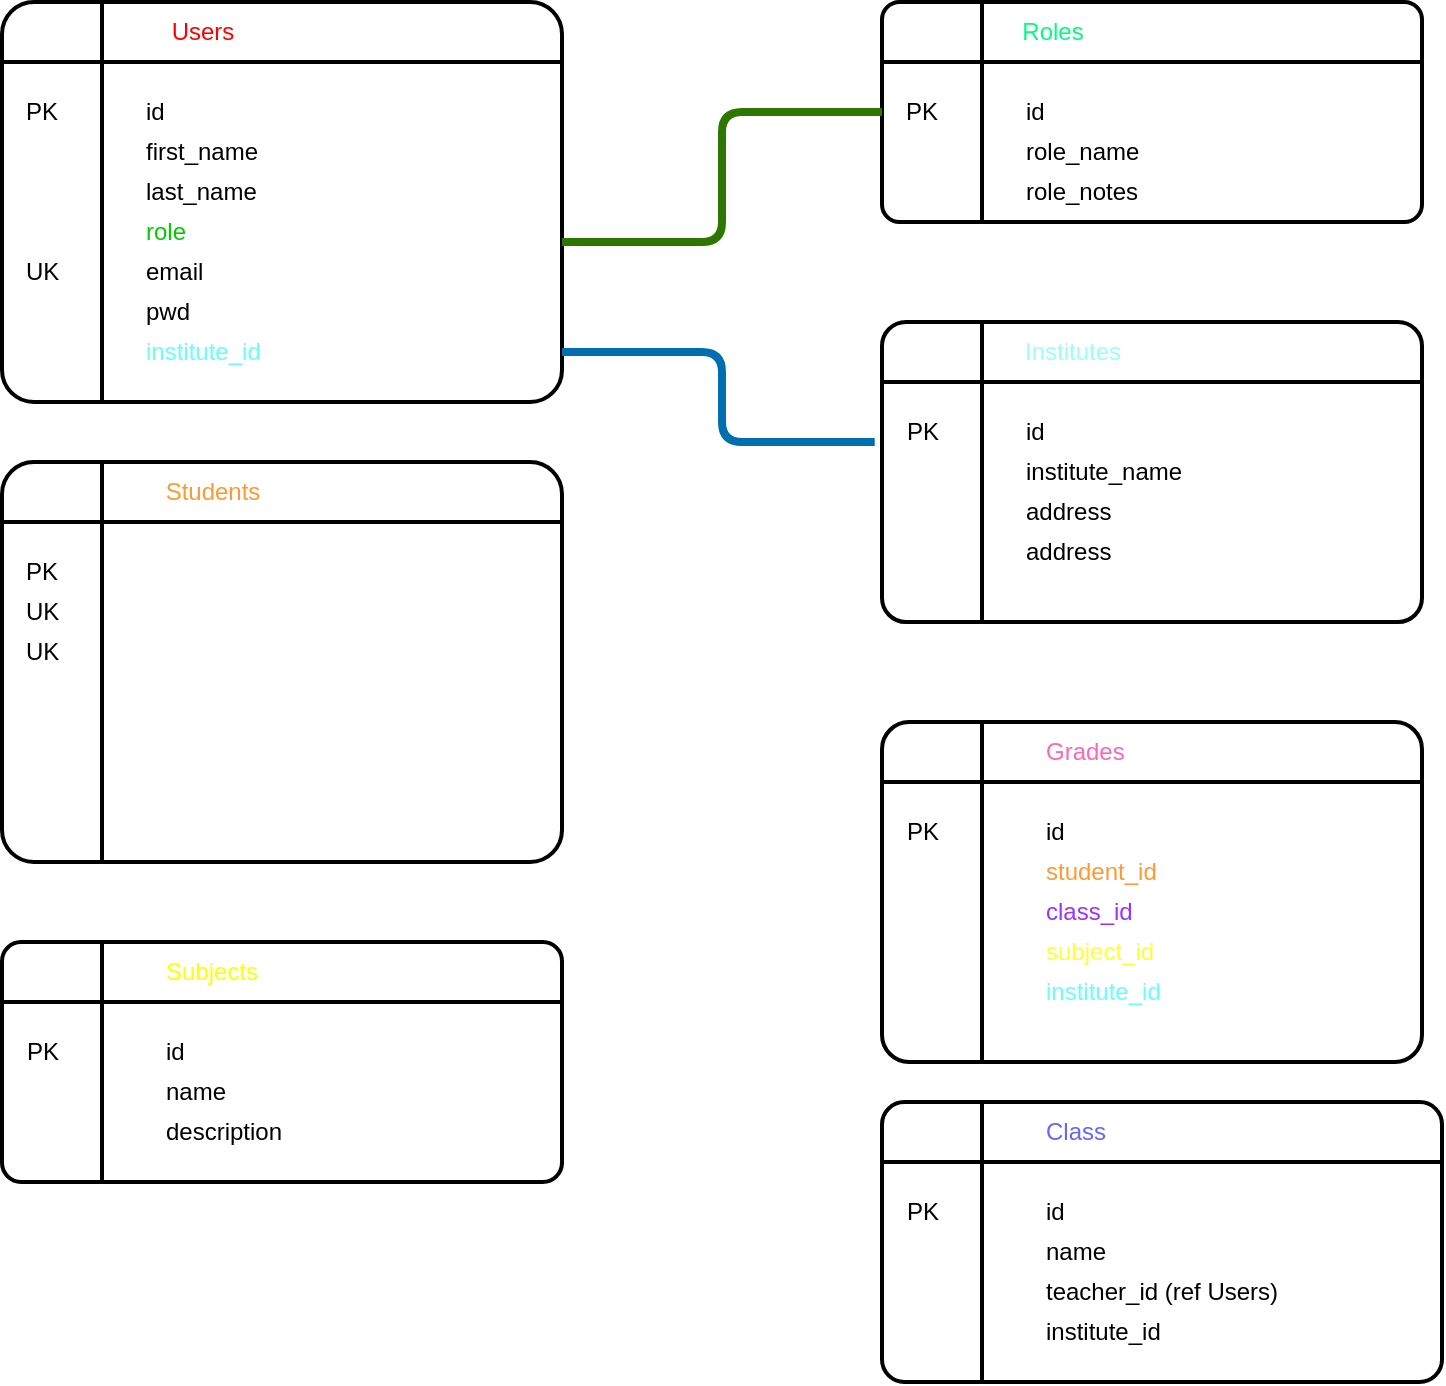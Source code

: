 <mxfile>
    <diagram id="G3K9V7yars6c8M6_RZum" name="Page-1">
        <mxGraphModel dx="1047" dy="491" grid="1" gridSize="10" guides="1" tooltips="1" connect="1" arrows="1" fold="1" page="1" pageScale="1" pageWidth="850" pageHeight="1100" math="0" shadow="0">
            <root>
                <mxCell id="0"/>
                <mxCell id="1" parent="0"/>
                <mxCell id="2" value="" style="shape=internalStorage;whiteSpace=wrap;html=1;dx=50;dy=30;rounded=1;arcSize=8;strokeWidth=2;" vertex="1" parent="1">
                    <mxGeometry x="40" y="40" width="280" height="200" as="geometry"/>
                </mxCell>
                <mxCell id="3" value="Users" style="text;html=1;align=center;verticalAlign=middle;resizable=0;points=[];autosize=1;strokeColor=none;fillColor=none;fontColor=#FF0000;" vertex="1" parent="1">
                    <mxGeometry x="100" y="40" width="80" height="30" as="geometry"/>
                </mxCell>
                <mxCell id="4" value="id" style="text;html=1;align=left;verticalAlign=middle;resizable=0;points=[];autosize=1;strokeColor=none;fillColor=none;" vertex="1" parent="1">
                    <mxGeometry x="110" y="80" width="30" height="30" as="geometry"/>
                </mxCell>
                <mxCell id="5" value="first_name" style="text;html=1;align=left;verticalAlign=middle;resizable=0;points=[];autosize=1;strokeColor=none;fillColor=none;" vertex="1" parent="1">
                    <mxGeometry x="110" y="100" width="80" height="30" as="geometry"/>
                </mxCell>
                <mxCell id="6" value="last_name" style="text;html=1;align=left;verticalAlign=middle;resizable=0;points=[];autosize=1;strokeColor=none;fillColor=none;" vertex="1" parent="1">
                    <mxGeometry x="110" y="120" width="80" height="30" as="geometry"/>
                </mxCell>
                <mxCell id="8" value="role" style="text;html=1;align=left;verticalAlign=middle;resizable=0;points=[];autosize=1;fillColor=none;fontColor=#00CC00;" vertex="1" parent="1">
                    <mxGeometry x="110" y="140" width="40" height="30" as="geometry"/>
                </mxCell>
                <mxCell id="10" value="PK" style="text;html=1;align=left;verticalAlign=middle;resizable=0;points=[];autosize=1;strokeColor=none;fillColor=none;" vertex="1" parent="1">
                    <mxGeometry x="50" y="80" width="40" height="30" as="geometry"/>
                </mxCell>
                <mxCell id="11" value="email" style="text;html=1;align=left;verticalAlign=middle;resizable=0;points=[];autosize=1;strokeColor=none;fillColor=none;" vertex="1" parent="1">
                    <mxGeometry x="110" y="160" width="50" height="30" as="geometry"/>
                </mxCell>
                <mxCell id="12" value="pwd" style="text;html=1;align=left;verticalAlign=middle;resizable=0;points=[];autosize=1;strokeColor=none;fillColor=none;" vertex="1" parent="1">
                    <mxGeometry x="110" y="180" width="50" height="30" as="geometry"/>
                </mxCell>
                <mxCell id="13" value="UK" style="text;html=1;align=left;verticalAlign=middle;resizable=0;points=[];autosize=1;strokeColor=none;fillColor=none;" vertex="1" parent="1">
                    <mxGeometry x="50" y="160" width="40" height="30" as="geometry"/>
                </mxCell>
                <mxCell id="14" value="" style="shape=internalStorage;whiteSpace=wrap;html=1;dx=50;dy=30;rounded=1;arcSize=8;strokeWidth=2;" vertex="1" parent="1">
                    <mxGeometry x="480" y="40" width="270" height="110" as="geometry"/>
                </mxCell>
                <mxCell id="15" value="Roles" style="text;html=1;align=center;verticalAlign=middle;resizable=0;points=[];autosize=1;strokeColor=none;fillColor=none;fontColor=#00FF80;" vertex="1" parent="1">
                    <mxGeometry x="540" y="40" width="50" height="30" as="geometry"/>
                </mxCell>
                <mxCell id="16" value="id" style="text;html=1;align=left;verticalAlign=middle;resizable=0;points=[];autosize=1;strokeColor=none;fillColor=none;" vertex="1" parent="1">
                    <mxGeometry x="550" y="80" width="30" height="30" as="geometry"/>
                </mxCell>
                <mxCell id="21" value="PK" style="text;html=1;align=left;verticalAlign=middle;resizable=0;points=[];autosize=1;strokeColor=none;fillColor=none;" vertex="1" parent="1">
                    <mxGeometry x="490" y="80" width="40" height="30" as="geometry"/>
                </mxCell>
                <mxCell id="25" value="role_name" style="text;html=1;align=left;verticalAlign=middle;resizable=0;points=[];autosize=1;strokeColor=none;fillColor=none;" vertex="1" parent="1">
                    <mxGeometry x="550" y="100" width="80" height="30" as="geometry"/>
                </mxCell>
                <mxCell id="26" value="role_notes" style="text;html=1;align=left;verticalAlign=middle;resizable=0;points=[];autosize=1;strokeColor=none;fillColor=none;" vertex="1" parent="1">
                    <mxGeometry x="550" y="120" width="80" height="30" as="geometry"/>
                </mxCell>
                <mxCell id="27" value="" style="endArrow=none;html=1;fontColor=#66FF66;entryX=0;entryY=0.5;entryDx=0;entryDy=0;fillColor=#60a917;strokeColor=#2D7600;strokeWidth=4;" edge="1" parent="1" target="14">
                    <mxGeometry width="50" height="50" relative="1" as="geometry">
                        <mxPoint x="320" y="160" as="sourcePoint"/>
                        <mxPoint x="400" y="90" as="targetPoint"/>
                        <Array as="points">
                            <mxPoint x="400" y="160"/>
                            <mxPoint x="400" y="95"/>
                        </Array>
                    </mxGeometry>
                </mxCell>
                <mxCell id="54" value="" style="shape=internalStorage;whiteSpace=wrap;html=1;dx=50;dy=30;rounded=1;arcSize=8;strokeWidth=2;" vertex="1" parent="1">
                    <mxGeometry x="480" y="200" width="270" height="150" as="geometry"/>
                </mxCell>
                <mxCell id="55" value="Institutes" style="text;html=1;align=center;verticalAlign=middle;resizable=0;points=[];autosize=1;strokeColor=none;fillColor=none;fontColor=#99FFFF;" vertex="1" parent="1">
                    <mxGeometry x="540" y="200" width="70" height="30" as="geometry"/>
                </mxCell>
                <mxCell id="56" value="id" style="text;html=1;align=left;verticalAlign=middle;resizable=0;points=[];autosize=1;strokeColor=none;fillColor=none;" vertex="1" parent="1">
                    <mxGeometry x="550" y="240" width="30" height="30" as="geometry"/>
                </mxCell>
                <mxCell id="57" value="PK" style="text;html=1;align=center;verticalAlign=middle;resizable=0;points=[];autosize=1;strokeColor=none;fillColor=none;" vertex="1" parent="1">
                    <mxGeometry x="480" y="240" width="40" height="30" as="geometry"/>
                </mxCell>
                <mxCell id="58" value="institute_name" style="text;html=1;align=left;verticalAlign=middle;resizable=0;points=[];autosize=1;strokeColor=none;fillColor=none;" vertex="1" parent="1">
                    <mxGeometry x="550" y="260" width="100" height="30" as="geometry"/>
                </mxCell>
                <mxCell id="59" value="address" style="text;html=1;align=left;verticalAlign=middle;resizable=0;points=[];autosize=1;strokeColor=none;fillColor=none;" vertex="1" parent="1">
                    <mxGeometry x="550" y="280" width="70" height="30" as="geometry"/>
                </mxCell>
                <mxCell id="60" value="address" style="text;html=1;align=left;verticalAlign=middle;resizable=0;points=[];autosize=1;strokeColor=none;fillColor=none;" vertex="1" parent="1">
                    <mxGeometry x="550" y="300" width="70" height="30" as="geometry"/>
                </mxCell>
                <mxCell id="61" value="" style="shape=internalStorage;whiteSpace=wrap;html=1;dx=50;dy=30;rounded=1;arcSize=8;strokeWidth=2;fontColor=#FF0000;fillColor=none;" vertex="1" parent="1">
                    <mxGeometry x="40" y="270" width="280" height="200" as="geometry"/>
                </mxCell>
                <mxCell id="62" value="id" style="text;html=1;align=center;verticalAlign=middle;resizable=0;points=[];autosize=1;strokeColor=none;fillColor=none;fontColor=#FFFFFF;" vertex="1" parent="1">
                    <mxGeometry x="110" y="310" width="30" height="30" as="geometry"/>
                </mxCell>
                <mxCell id="63" value="first_name" style="text;html=1;align=center;verticalAlign=middle;resizable=0;points=[];autosize=1;strokeColor=none;fillColor=none;fontColor=#FFFFFF;" vertex="1" parent="1">
                    <mxGeometry x="110" y="330" width="80" height="30" as="geometry"/>
                </mxCell>
                <mxCell id="64" value="last_name" style="text;html=1;align=left;verticalAlign=middle;resizable=0;points=[];autosize=1;strokeColor=none;fillColor=none;fontColor=#FFFFFF;" vertex="1" parent="1">
                    <mxGeometry x="120" y="350" width="80" height="30" as="geometry"/>
                </mxCell>
                <mxCell id="65" value="email" style="text;html=1;align=left;verticalAlign=middle;resizable=0;points=[];autosize=1;strokeColor=none;fillColor=none;fontColor=#FFFFFF;" vertex="1" parent="1">
                    <mxGeometry x="120" y="370" width="50" height="30" as="geometry"/>
                </mxCell>
                <mxCell id="66" value="pwd" style="text;html=1;align=left;verticalAlign=middle;resizable=0;points=[];autosize=1;strokeColor=none;fillColor=none;fontColor=#FFFFFF;" vertex="1" parent="1">
                    <mxGeometry x="120" y="390" width="50" height="30" as="geometry"/>
                </mxCell>
                <mxCell id="67" value="phone" style="text;html=1;align=left;verticalAlign=middle;resizable=0;points=[];autosize=1;strokeColor=none;fillColor=none;fontColor=#FFFFFF;" vertex="1" parent="1">
                    <mxGeometry x="120" y="410" width="60" height="30" as="geometry"/>
                </mxCell>
                <mxCell id="68" value="class_id" style="text;html=1;align=left;verticalAlign=middle;resizable=0;points=[];autosize=1;strokeColor=none;fillColor=none;fontColor=#FFFFFF;" vertex="1" parent="1">
                    <mxGeometry x="120" y="430" width="70" height="30" as="geometry"/>
                </mxCell>
                <mxCell id="69" value="PK" style="text;html=1;align=left;verticalAlign=middle;resizable=0;points=[];autosize=1;strokeColor=none;fillColor=none;" vertex="1" parent="1">
                    <mxGeometry x="50" y="310" width="40" height="30" as="geometry"/>
                </mxCell>
                <mxCell id="70" value="UK" style="text;html=1;align=left;verticalAlign=middle;resizable=0;points=[];autosize=1;strokeColor=none;fillColor=none;" vertex="1" parent="1">
                    <mxGeometry x="50" y="350" width="40" height="30" as="geometry"/>
                </mxCell>
                <mxCell id="71" value="UK" style="text;html=1;align=left;verticalAlign=middle;resizable=0;points=[];autosize=1;strokeColor=none;fillColor=none;" vertex="1" parent="1">
                    <mxGeometry x="50" y="330" width="40" height="30" as="geometry"/>
                </mxCell>
                <mxCell id="72" value="Students" style="text;html=1;align=center;verticalAlign=middle;resizable=0;points=[];autosize=1;strokeColor=none;fillColor=none;fontColor=#FF9933;" vertex="1" parent="1">
                    <mxGeometry x="110" y="270" width="70" height="30" as="geometry"/>
                </mxCell>
                <mxCell id="73" value="institute_id" style="text;html=1;align=left;verticalAlign=middle;resizable=0;points=[];autosize=1;strokeColor=none;fillColor=none;fontColor=#66FFFF;" vertex="1" parent="1">
                    <mxGeometry x="110" y="200" width="80" height="30" as="geometry"/>
                </mxCell>
                <mxCell id="74" value="" style="endArrow=none;html=1;fontColor=#66FF66;entryX=-0.091;entryY=0.667;entryDx=0;entryDy=0;fillColor=#1ba1e2;strokeColor=#006EAF;strokeWidth=4;entryPerimeter=0;" edge="1" parent="1" target="57">
                    <mxGeometry width="50" height="50" relative="1" as="geometry">
                        <mxPoint x="320" y="215" as="sourcePoint"/>
                        <mxPoint x="480" y="150" as="targetPoint"/>
                        <Array as="points">
                            <mxPoint x="400" y="215"/>
                            <mxPoint x="400" y="260"/>
                        </Array>
                    </mxGeometry>
                </mxCell>
                <mxCell id="75" value="" style="shape=internalStorage;whiteSpace=wrap;html=1;dx=50;dy=30;rounded=1;arcSize=8;strokeWidth=2;fontColor=#66FF66;fillColor=none;" vertex="1" parent="1">
                    <mxGeometry x="480" y="400" width="270" height="170" as="geometry"/>
                </mxCell>
                <mxCell id="76" value="Grades" style="text;html=1;align=left;verticalAlign=middle;resizable=0;points=[];autosize=1;strokeColor=none;fillColor=none;fontColor=#FF66B3;" vertex="1" parent="1">
                    <mxGeometry x="560" y="400" width="60" height="30" as="geometry"/>
                </mxCell>
                <mxCell id="77" value="id" style="text;html=1;align=left;verticalAlign=middle;resizable=0;points=[];autosize=1;strokeColor=none;fillColor=none;" vertex="1" parent="1">
                    <mxGeometry x="560" y="440" width="30" height="30" as="geometry"/>
                </mxCell>
                <mxCell id="78" value="student_id" style="text;html=1;align=left;verticalAlign=middle;resizable=0;points=[];autosize=1;strokeColor=none;fillColor=none;fontColor=#FF9933;" vertex="1" parent="1">
                    <mxGeometry x="560" y="460" width="80" height="30" as="geometry"/>
                </mxCell>
                <mxCell id="79" value="class_id" style="text;html=1;align=left;verticalAlign=middle;resizable=0;points=[];autosize=1;strokeColor=none;fillColor=none;fontColor=#9933FF;" vertex="1" parent="1">
                    <mxGeometry x="560" y="480" width="70" height="30" as="geometry"/>
                </mxCell>
                <mxCell id="80" value="subject_id" style="text;html=1;align=left;verticalAlign=middle;resizable=0;points=[];autosize=1;strokeColor=none;fillColor=none;fontColor=#FFFF33;" vertex="1" parent="1">
                    <mxGeometry x="560" y="500" width="80" height="30" as="geometry"/>
                </mxCell>
                <mxCell id="81" value="institute_id" style="text;html=1;align=left;verticalAlign=middle;resizable=0;points=[];autosize=1;strokeColor=none;fillColor=none;fontColor=#66FFFF;" vertex="1" parent="1">
                    <mxGeometry x="560" y="520" width="80" height="30" as="geometry"/>
                </mxCell>
                <mxCell id="82" value="" style="shape=internalStorage;whiteSpace=wrap;html=1;dx=50;dy=30;rounded=1;arcSize=8;strokeWidth=2;fontColor=#66FF66;fillColor=none;" vertex="1" parent="1">
                    <mxGeometry x="40" y="510" width="280" height="120" as="geometry"/>
                </mxCell>
                <mxCell id="83" value="Subjects" style="text;html=1;align=left;verticalAlign=middle;resizable=0;points=[];autosize=1;strokeColor=none;fillColor=none;fontColor=#FFFF00;" vertex="1" parent="1">
                    <mxGeometry x="120" y="510" width="70" height="30" as="geometry"/>
                </mxCell>
                <mxCell id="84" value="id" style="text;html=1;align=left;verticalAlign=middle;resizable=0;points=[];autosize=1;strokeColor=none;fillColor=none;" vertex="1" parent="1">
                    <mxGeometry x="120" y="550" width="30" height="30" as="geometry"/>
                </mxCell>
                <mxCell id="85" value="name" style="text;html=1;align=left;verticalAlign=middle;resizable=0;points=[];autosize=1;strokeColor=none;fillColor=none;" vertex="1" parent="1">
                    <mxGeometry x="120" y="570" width="50" height="30" as="geometry"/>
                </mxCell>
                <mxCell id="86" value="description" style="text;html=1;align=left;verticalAlign=middle;resizable=0;points=[];autosize=1;strokeColor=none;fillColor=none;" vertex="1" parent="1">
                    <mxGeometry x="120" y="590" width="80" height="30" as="geometry"/>
                </mxCell>
                <mxCell id="89" value="PK" style="text;html=1;align=center;verticalAlign=middle;resizable=0;points=[];autosize=1;strokeColor=none;fillColor=none;" vertex="1" parent="1">
                    <mxGeometry x="480" y="440" width="40" height="30" as="geometry"/>
                </mxCell>
                <mxCell id="90" value="PK" style="text;html=1;align=center;verticalAlign=middle;resizable=0;points=[];autosize=1;strokeColor=none;fillColor=none;" vertex="1" parent="1">
                    <mxGeometry x="40" y="550" width="40" height="30" as="geometry"/>
                </mxCell>
                <mxCell id="91" value="" style="shape=internalStorage;whiteSpace=wrap;html=1;dx=50;dy=30;rounded=1;arcSize=8;strokeWidth=2;fontColor=#66FF66;fillColor=none;" vertex="1" parent="1">
                    <mxGeometry x="480" y="590" width="280" height="140" as="geometry"/>
                </mxCell>
                <mxCell id="92" value="Class" style="text;html=1;align=left;verticalAlign=middle;resizable=0;points=[];autosize=1;strokeColor=none;fillColor=none;fontColor=#6666FF;" vertex="1" parent="1">
                    <mxGeometry x="560" y="590" width="50" height="30" as="geometry"/>
                </mxCell>
                <mxCell id="93" value="id" style="text;html=1;align=left;verticalAlign=middle;resizable=0;points=[];autosize=1;strokeColor=none;fillColor=none;" vertex="1" parent="1">
                    <mxGeometry x="560" y="630" width="30" height="30" as="geometry"/>
                </mxCell>
                <mxCell id="94" value="name" style="text;html=1;align=left;verticalAlign=middle;resizable=0;points=[];autosize=1;strokeColor=none;fillColor=none;" vertex="1" parent="1">
                    <mxGeometry x="560" y="650" width="50" height="30" as="geometry"/>
                </mxCell>
                <mxCell id="95" value="teacher_id (ref Users)" style="text;html=1;align=left;verticalAlign=middle;resizable=0;points=[];autosize=1;strokeColor=none;fillColor=none;" vertex="1" parent="1">
                    <mxGeometry x="560" y="670" width="170" height="30" as="geometry"/>
                </mxCell>
                <mxCell id="96" value="PK" style="text;html=1;align=center;verticalAlign=middle;resizable=0;points=[];autosize=1;strokeColor=none;fillColor=none;" vertex="1" parent="1">
                    <mxGeometry x="480" y="630" width="40" height="30" as="geometry"/>
                </mxCell>
                <mxCell id="97" value="institute_id" style="text;html=1;align=left;verticalAlign=middle;resizable=0;points=[];autosize=1;strokeColor=none;fillColor=none;" vertex="1" parent="1">
                    <mxGeometry x="560" y="690" width="80" height="30" as="geometry"/>
                </mxCell>
            </root>
        </mxGraphModel>
    </diagram>
</mxfile>